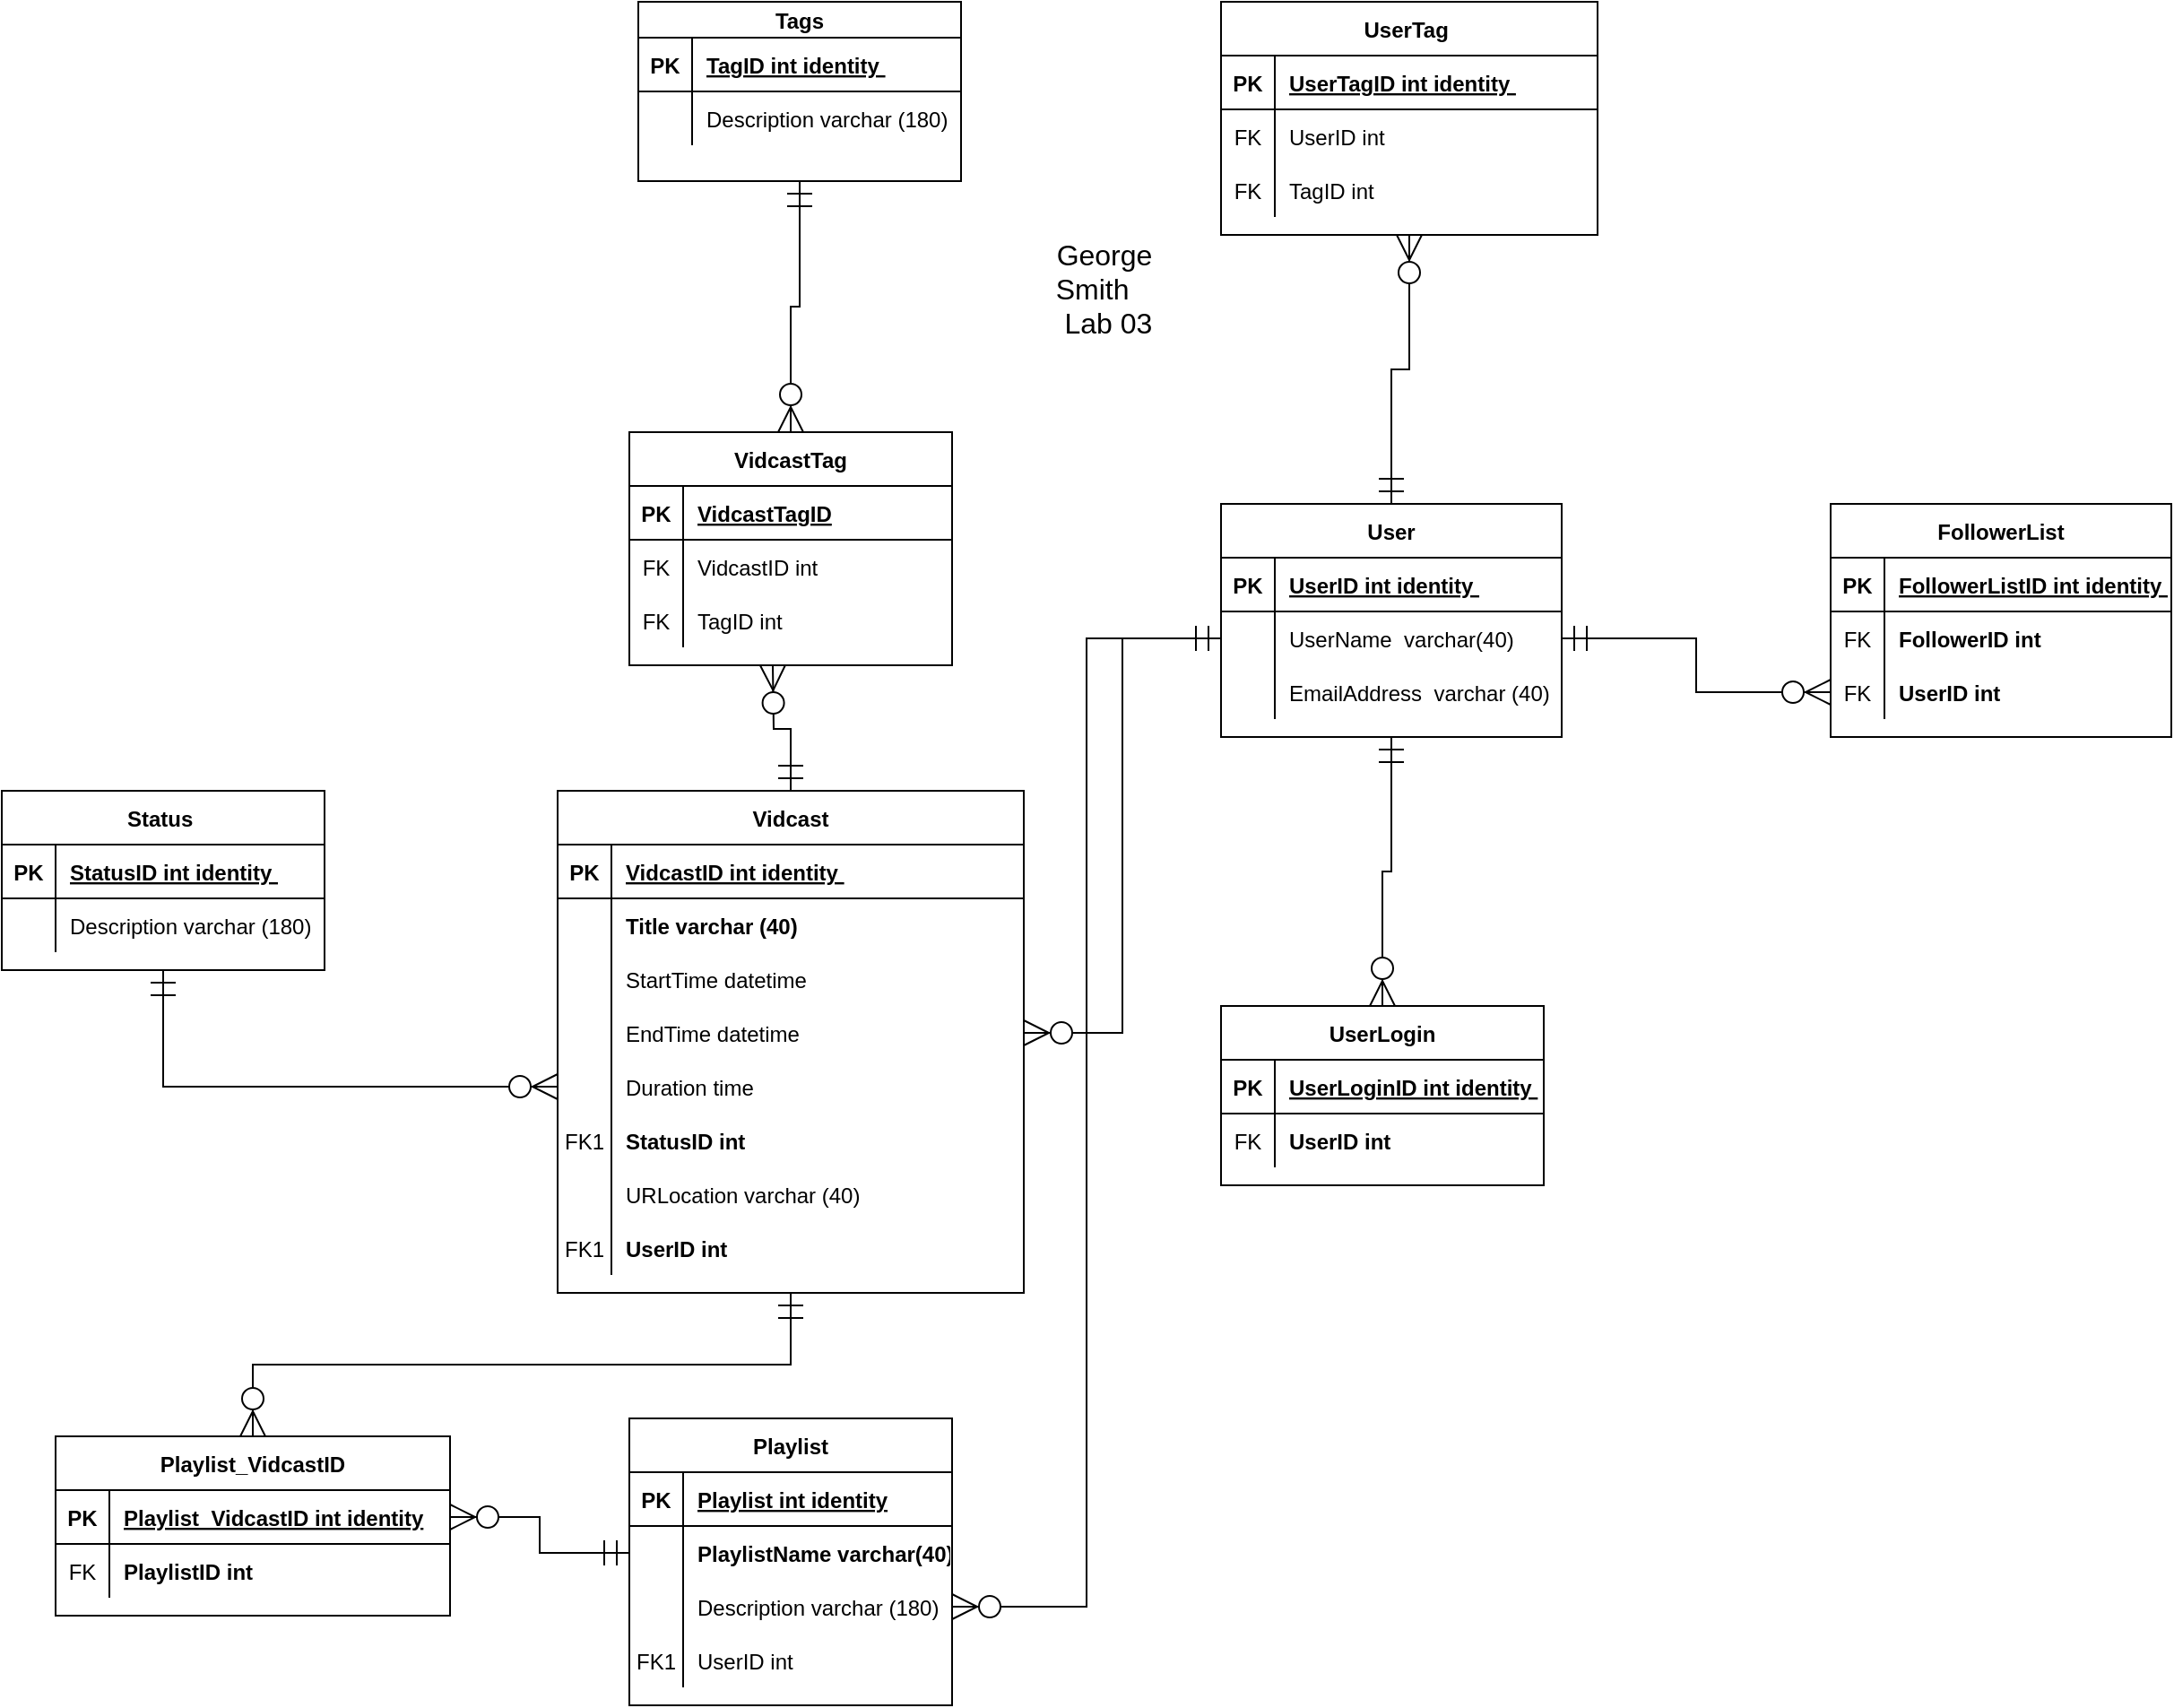<mxfile version="14.3.0" type="google"><diagram id="0wxY0-EydForMGmE0W9v" name="Page-1"><mxGraphModel dx="2272" dy="762" grid="1" gridSize="10" guides="1" tooltips="1" connect="1" arrows="1" fold="1" page="1" pageScale="1" pageWidth="850" pageHeight="1100" math="0" shadow="0"><root><mxCell id="0"/><mxCell id="1" parent="0"/><mxCell id="Big8jEqrb2jcQs71JodF-1" value="UserTag " style="shape=table;startSize=30;container=1;collapsible=1;childLayout=tableLayout;fixedRows=1;rowLines=0;fontStyle=1;align=center;resizeLast=1;" parent="1" vertex="1"><mxGeometry x="570" y="40" width="210" height="130" as="geometry"/></mxCell><mxCell id="Big8jEqrb2jcQs71JodF-2" value="" style="shape=partialRectangle;collapsible=0;dropTarget=0;pointerEvents=0;fillColor=none;top=0;left=0;bottom=1;right=0;points=[[0,0.5],[1,0.5]];portConstraint=eastwest;" parent="Big8jEqrb2jcQs71JodF-1" vertex="1"><mxGeometry y="30" width="210" height="30" as="geometry"/></mxCell><mxCell id="Big8jEqrb2jcQs71JodF-3" value="PK" style="shape=partialRectangle;connectable=0;fillColor=none;top=0;left=0;bottom=0;right=0;fontStyle=1;overflow=hidden;" parent="Big8jEqrb2jcQs71JodF-2" vertex="1"><mxGeometry width="30" height="30" as="geometry"/></mxCell><mxCell id="Big8jEqrb2jcQs71JodF-4" value="UserTagID int identity " style="shape=partialRectangle;connectable=0;fillColor=none;top=0;left=0;bottom=0;right=0;align=left;spacingLeft=6;fontStyle=5;overflow=hidden;" parent="Big8jEqrb2jcQs71JodF-2" vertex="1"><mxGeometry x="30" width="180" height="30" as="geometry"/></mxCell><mxCell id="Big8jEqrb2jcQs71JodF-11" value="" style="shape=partialRectangle;collapsible=0;dropTarget=0;pointerEvents=0;fillColor=none;top=0;left=0;bottom=0;right=0;points=[[0,0.5],[1,0.5]];portConstraint=eastwest;" parent="Big8jEqrb2jcQs71JodF-1" vertex="1"><mxGeometry y="60" width="210" height="30" as="geometry"/></mxCell><mxCell id="Big8jEqrb2jcQs71JodF-12" value="FK" style="shape=partialRectangle;connectable=0;fillColor=none;top=0;left=0;bottom=0;right=0;editable=1;overflow=hidden;" parent="Big8jEqrb2jcQs71JodF-11" vertex="1"><mxGeometry width="30" height="30" as="geometry"/></mxCell><mxCell id="Big8jEqrb2jcQs71JodF-13" value="UserID int " style="shape=partialRectangle;connectable=0;fillColor=none;top=0;left=0;bottom=0;right=0;align=left;spacingLeft=6;overflow=hidden;" parent="Big8jEqrb2jcQs71JodF-11" vertex="1"><mxGeometry x="30" width="180" height="30" as="geometry"/></mxCell><mxCell id="Big8jEqrb2jcQs71JodF-14" value="" style="shape=partialRectangle;collapsible=0;dropTarget=0;pointerEvents=0;fillColor=none;top=0;left=0;bottom=0;right=0;points=[[0,0.5],[1,0.5]];portConstraint=eastwest;" parent="Big8jEqrb2jcQs71JodF-1" vertex="1"><mxGeometry y="90" width="210" height="30" as="geometry"/></mxCell><mxCell id="Big8jEqrb2jcQs71JodF-15" value="FK" style="shape=partialRectangle;connectable=0;fillColor=none;top=0;left=0;bottom=0;right=0;editable=1;overflow=hidden;" parent="Big8jEqrb2jcQs71JodF-14" vertex="1"><mxGeometry width="30" height="30" as="geometry"/></mxCell><mxCell id="Big8jEqrb2jcQs71JodF-16" value="TagID int " style="shape=partialRectangle;connectable=0;fillColor=none;top=0;left=0;bottom=0;right=0;align=left;spacingLeft=6;overflow=hidden;" parent="Big8jEqrb2jcQs71JodF-14" vertex="1"><mxGeometry x="30" width="180" height="30" as="geometry"/></mxCell><mxCell id="Big8jEqrb2jcQs71JodF-17" value="Playlist" style="shape=table;startSize=30;container=1;collapsible=1;childLayout=tableLayout;fixedRows=1;rowLines=0;fontStyle=1;align=center;resizeLast=1;" parent="1" vertex="1"><mxGeometry x="240" y="830" width="180" height="160" as="geometry"/></mxCell><mxCell id="Big8jEqrb2jcQs71JodF-18" value="" style="shape=partialRectangle;collapsible=0;dropTarget=0;pointerEvents=0;fillColor=none;top=0;left=0;bottom=1;right=0;points=[[0,0.5],[1,0.5]];portConstraint=eastwest;" parent="Big8jEqrb2jcQs71JodF-17" vertex="1"><mxGeometry y="30" width="180" height="30" as="geometry"/></mxCell><mxCell id="Big8jEqrb2jcQs71JodF-19" value="PK" style="shape=partialRectangle;connectable=0;fillColor=none;top=0;left=0;bottom=0;right=0;fontStyle=1;overflow=hidden;" parent="Big8jEqrb2jcQs71JodF-18" vertex="1"><mxGeometry width="30" height="30" as="geometry"/></mxCell><mxCell id="Big8jEqrb2jcQs71JodF-20" value="Playlist int identity" style="shape=partialRectangle;connectable=0;fillColor=none;top=0;left=0;bottom=0;right=0;align=left;spacingLeft=6;fontStyle=5;overflow=hidden;" parent="Big8jEqrb2jcQs71JodF-18" vertex="1"><mxGeometry x="30" width="150" height="30" as="geometry"/></mxCell><mxCell id="Big8jEqrb2jcQs71JodF-21" value="" style="shape=partialRectangle;collapsible=0;dropTarget=0;pointerEvents=0;fillColor=none;top=0;left=0;bottom=0;right=0;points=[[0,0.5],[1,0.5]];portConstraint=eastwest;" parent="Big8jEqrb2jcQs71JodF-17" vertex="1"><mxGeometry y="60" width="180" height="30" as="geometry"/></mxCell><mxCell id="Big8jEqrb2jcQs71JodF-22" value="" style="shape=partialRectangle;connectable=0;fillColor=none;top=0;left=0;bottom=0;right=0;editable=1;overflow=hidden;" parent="Big8jEqrb2jcQs71JodF-21" vertex="1"><mxGeometry width="30" height="30" as="geometry"/></mxCell><mxCell id="Big8jEqrb2jcQs71JodF-23" value="PlaylistName varchar(40)" style="shape=partialRectangle;connectable=0;fillColor=none;top=0;left=0;bottom=0;right=0;align=left;spacingLeft=6;overflow=hidden;fontStyle=1" parent="Big8jEqrb2jcQs71JodF-21" vertex="1"><mxGeometry x="30" width="150" height="30" as="geometry"/></mxCell><mxCell id="Big8jEqrb2jcQs71JodF-24" value="" style="shape=partialRectangle;collapsible=0;dropTarget=0;pointerEvents=0;fillColor=none;top=0;left=0;bottom=0;right=0;points=[[0,0.5],[1,0.5]];portConstraint=eastwest;" parent="Big8jEqrb2jcQs71JodF-17" vertex="1"><mxGeometry y="90" width="180" height="30" as="geometry"/></mxCell><mxCell id="Big8jEqrb2jcQs71JodF-25" value="" style="shape=partialRectangle;connectable=0;fillColor=none;top=0;left=0;bottom=0;right=0;editable=1;overflow=hidden;" parent="Big8jEqrb2jcQs71JodF-24" vertex="1"><mxGeometry width="30" height="30" as="geometry"/></mxCell><mxCell id="Big8jEqrb2jcQs71JodF-26" value="Description varchar (180)" style="shape=partialRectangle;connectable=0;fillColor=none;top=0;left=0;bottom=0;right=0;align=left;spacingLeft=6;overflow=hidden;" parent="Big8jEqrb2jcQs71JodF-24" vertex="1"><mxGeometry x="30" width="150" height="30" as="geometry"/></mxCell><mxCell id="Big8jEqrb2jcQs71JodF-27" value="" style="shape=partialRectangle;collapsible=0;dropTarget=0;pointerEvents=0;fillColor=none;top=0;left=0;bottom=0;right=0;points=[[0,0.5],[1,0.5]];portConstraint=eastwest;" parent="Big8jEqrb2jcQs71JodF-17" vertex="1"><mxGeometry y="120" width="180" height="30" as="geometry"/></mxCell><mxCell id="Big8jEqrb2jcQs71JodF-28" value="FK1" style="shape=partialRectangle;connectable=0;fillColor=none;top=0;left=0;bottom=0;right=0;editable=1;overflow=hidden;" parent="Big8jEqrb2jcQs71JodF-27" vertex="1"><mxGeometry width="30" height="30" as="geometry"/></mxCell><mxCell id="Big8jEqrb2jcQs71JodF-29" value="UserID int " style="shape=partialRectangle;connectable=0;fillColor=none;top=0;left=0;bottom=0;right=0;align=left;spacingLeft=6;overflow=hidden;" parent="Big8jEqrb2jcQs71JodF-27" vertex="1"><mxGeometry x="30" width="150" height="30" as="geometry"/></mxCell><mxCell id="2GHoNFYM5hEI-4pgfzJ0-101" style="edgeStyle=orthogonalEdgeStyle;rounded=0;orthogonalLoop=1;jettySize=auto;html=1;exitX=0.5;exitY=0;exitDx=0;exitDy=0;startArrow=ERmandOne;startFill=0;startSize=12;endArrow=ERzeroToMany;endFill=1;endSize=12;" edge="1" parent="1" source="Big8jEqrb2jcQs71JodF-31"><mxGeometry relative="1" as="geometry"><mxPoint x="320" y="410" as="targetPoint"/></mxGeometry></mxCell><mxCell id="2GHoNFYM5hEI-4pgfzJ0-104" style="edgeStyle=orthogonalEdgeStyle;rounded=0;orthogonalLoop=1;jettySize=auto;html=1;exitX=0.5;exitY=1;exitDx=0;exitDy=0;entryX=0.5;entryY=0;entryDx=0;entryDy=0;startArrow=ERmandOne;startFill=0;startSize=12;endArrow=ERzeroToMany;endFill=1;endSize=12;" edge="1" parent="1" source="Big8jEqrb2jcQs71JodF-31" target="2GHoNFYM5hEI-4pgfzJ0-82"><mxGeometry relative="1" as="geometry"/></mxCell><mxCell id="Big8jEqrb2jcQs71JodF-31" value="Vidcast" style="shape=table;startSize=30;container=1;collapsible=1;childLayout=tableLayout;fixedRows=1;rowLines=0;fontStyle=1;align=center;resizeLast=1;" parent="1" vertex="1"><mxGeometry x="200" y="480" width="260" height="280" as="geometry"/></mxCell><mxCell id="Big8jEqrb2jcQs71JodF-32" value="" style="shape=partialRectangle;collapsible=0;dropTarget=0;pointerEvents=0;fillColor=none;top=0;left=0;bottom=1;right=0;points=[[0,0.5],[1,0.5]];portConstraint=eastwest;" parent="Big8jEqrb2jcQs71JodF-31" vertex="1"><mxGeometry y="30" width="260" height="30" as="geometry"/></mxCell><mxCell id="Big8jEqrb2jcQs71JodF-33" value="PK" style="shape=partialRectangle;connectable=0;fillColor=none;top=0;left=0;bottom=0;right=0;fontStyle=1;overflow=hidden;" parent="Big8jEqrb2jcQs71JodF-32" vertex="1"><mxGeometry width="30" height="30" as="geometry"/></mxCell><mxCell id="Big8jEqrb2jcQs71JodF-34" value="VidcastID int identity " style="shape=partialRectangle;connectable=0;fillColor=none;top=0;left=0;bottom=0;right=0;align=left;spacingLeft=6;fontStyle=5;overflow=hidden;" parent="Big8jEqrb2jcQs71JodF-32" vertex="1"><mxGeometry x="30" width="230" height="30" as="geometry"/></mxCell><mxCell id="Big8jEqrb2jcQs71JodF-35" value="" style="shape=partialRectangle;collapsible=0;dropTarget=0;pointerEvents=0;fillColor=none;top=0;left=0;bottom=0;right=0;points=[[0,0.5],[1,0.5]];portConstraint=eastwest;" parent="Big8jEqrb2jcQs71JodF-31" vertex="1"><mxGeometry y="60" width="260" height="30" as="geometry"/></mxCell><mxCell id="Big8jEqrb2jcQs71JodF-36" value="" style="shape=partialRectangle;connectable=0;fillColor=none;top=0;left=0;bottom=0;right=0;editable=1;overflow=hidden;" parent="Big8jEqrb2jcQs71JodF-35" vertex="1"><mxGeometry width="30" height="30" as="geometry"/></mxCell><mxCell id="Big8jEqrb2jcQs71JodF-37" value="Title varchar (40)" style="shape=partialRectangle;connectable=0;fillColor=none;top=0;left=0;bottom=0;right=0;align=left;spacingLeft=6;overflow=hidden;fontStyle=1" parent="Big8jEqrb2jcQs71JodF-35" vertex="1"><mxGeometry x="30" width="230" height="30" as="geometry"/></mxCell><mxCell id="Big8jEqrb2jcQs71JodF-38" value="" style="shape=partialRectangle;collapsible=0;dropTarget=0;pointerEvents=0;fillColor=none;top=0;left=0;bottom=0;right=0;points=[[0,0.5],[1,0.5]];portConstraint=eastwest;" parent="Big8jEqrb2jcQs71JodF-31" vertex="1"><mxGeometry y="90" width="260" height="30" as="geometry"/></mxCell><mxCell id="Big8jEqrb2jcQs71JodF-39" value="" style="shape=partialRectangle;connectable=0;fillColor=none;top=0;left=0;bottom=0;right=0;editable=1;overflow=hidden;" parent="Big8jEqrb2jcQs71JodF-38" vertex="1"><mxGeometry width="30" height="30" as="geometry"/></mxCell><mxCell id="Big8jEqrb2jcQs71JodF-40" value="StartTime datetime " style="shape=partialRectangle;connectable=0;fillColor=none;top=0;left=0;bottom=0;right=0;align=left;spacingLeft=6;overflow=hidden;" parent="Big8jEqrb2jcQs71JodF-38" vertex="1"><mxGeometry x="30" width="230" height="30" as="geometry"/></mxCell><mxCell id="Big8jEqrb2jcQs71JodF-41" value="" style="shape=partialRectangle;collapsible=0;dropTarget=0;pointerEvents=0;fillColor=none;top=0;left=0;bottom=0;right=0;points=[[0,0.5],[1,0.5]];portConstraint=eastwest;" parent="Big8jEqrb2jcQs71JodF-31" vertex="1"><mxGeometry y="120" width="260" height="30" as="geometry"/></mxCell><mxCell id="Big8jEqrb2jcQs71JodF-42" value="" style="shape=partialRectangle;connectable=0;fillColor=none;top=0;left=0;bottom=0;right=0;editable=1;overflow=hidden;" parent="Big8jEqrb2jcQs71JodF-41" vertex="1"><mxGeometry width="30" height="30" as="geometry"/></mxCell><mxCell id="Big8jEqrb2jcQs71JodF-43" value="EndTime datetime " style="shape=partialRectangle;connectable=0;fillColor=none;top=0;left=0;bottom=0;right=0;align=left;spacingLeft=6;overflow=hidden;" parent="Big8jEqrb2jcQs71JodF-41" vertex="1"><mxGeometry x="30" width="230" height="30" as="geometry"/></mxCell><mxCell id="Big8jEqrb2jcQs71JodF-44" value="" style="shape=partialRectangle;collapsible=0;dropTarget=0;pointerEvents=0;fillColor=none;top=0;left=0;bottom=0;right=0;points=[[0,0.5],[1,0.5]];portConstraint=eastwest;" parent="Big8jEqrb2jcQs71JodF-31" vertex="1"><mxGeometry y="150" width="260" height="30" as="geometry"/></mxCell><mxCell id="Big8jEqrb2jcQs71JodF-45" value="" style="shape=partialRectangle;connectable=0;fillColor=none;top=0;left=0;bottom=0;right=0;editable=1;overflow=hidden;" parent="Big8jEqrb2jcQs71JodF-44" vertex="1"><mxGeometry width="30" height="30" as="geometry"/></mxCell><mxCell id="Big8jEqrb2jcQs71JodF-46" value="Duration time " style="shape=partialRectangle;connectable=0;fillColor=none;top=0;left=0;bottom=0;right=0;align=left;spacingLeft=6;overflow=hidden;" parent="Big8jEqrb2jcQs71JodF-44" vertex="1"><mxGeometry x="30" width="230" height="30" as="geometry"/></mxCell><mxCell id="Big8jEqrb2jcQs71JodF-47" value="" style="shape=partialRectangle;collapsible=0;dropTarget=0;pointerEvents=0;fillColor=none;top=0;left=0;bottom=0;right=0;points=[[0,0.5],[1,0.5]];portConstraint=eastwest;" parent="Big8jEqrb2jcQs71JodF-31" vertex="1"><mxGeometry y="180" width="260" height="30" as="geometry"/></mxCell><mxCell id="Big8jEqrb2jcQs71JodF-48" value="FK1" style="shape=partialRectangle;connectable=0;fillColor=none;top=0;left=0;bottom=0;right=0;editable=1;overflow=hidden;" parent="Big8jEqrb2jcQs71JodF-47" vertex="1"><mxGeometry width="30" height="30" as="geometry"/></mxCell><mxCell id="Big8jEqrb2jcQs71JodF-49" value="StatusID int " style="shape=partialRectangle;connectable=0;fillColor=none;top=0;left=0;bottom=0;right=0;align=left;spacingLeft=6;overflow=hidden;fontStyle=1" parent="Big8jEqrb2jcQs71JodF-47" vertex="1"><mxGeometry x="30" width="230" height="30" as="geometry"/></mxCell><mxCell id="Big8jEqrb2jcQs71JodF-50" value="" style="shape=partialRectangle;collapsible=0;dropTarget=0;pointerEvents=0;fillColor=none;top=0;left=0;bottom=0;right=0;points=[[0,0.5],[1,0.5]];portConstraint=eastwest;" parent="Big8jEqrb2jcQs71JodF-31" vertex="1"><mxGeometry y="210" width="260" height="30" as="geometry"/></mxCell><mxCell id="Big8jEqrb2jcQs71JodF-51" value="" style="shape=partialRectangle;connectable=0;fillColor=none;top=0;left=0;bottom=0;right=0;editable=1;overflow=hidden;" parent="Big8jEqrb2jcQs71JodF-50" vertex="1"><mxGeometry width="30" height="30" as="geometry"/></mxCell><mxCell id="Big8jEqrb2jcQs71JodF-52" value="URLocation varchar (40)" style="shape=partialRectangle;connectable=0;fillColor=none;top=0;left=0;bottom=0;right=0;align=left;spacingLeft=6;overflow=hidden;" parent="Big8jEqrb2jcQs71JodF-50" vertex="1"><mxGeometry x="30" width="230" height="30" as="geometry"/></mxCell><mxCell id="Big8jEqrb2jcQs71JodF-53" value="" style="shape=partialRectangle;collapsible=0;dropTarget=0;pointerEvents=0;fillColor=none;top=0;left=0;bottom=0;right=0;points=[[0,0.5],[1,0.5]];portConstraint=eastwest;" parent="Big8jEqrb2jcQs71JodF-31" vertex="1"><mxGeometry y="240" width="260" height="30" as="geometry"/></mxCell><mxCell id="Big8jEqrb2jcQs71JodF-54" value="FK1" style="shape=partialRectangle;connectable=0;fillColor=none;top=0;left=0;bottom=0;right=0;editable=1;overflow=hidden;" parent="Big8jEqrb2jcQs71JodF-53" vertex="1"><mxGeometry width="30" height="30" as="geometry"/></mxCell><mxCell id="Big8jEqrb2jcQs71JodF-55" value="UserID int " style="shape=partialRectangle;connectable=0;fillColor=none;top=0;left=0;bottom=0;right=0;align=left;spacingLeft=6;overflow=hidden;fontStyle=1" parent="Big8jEqrb2jcQs71JodF-53" vertex="1"><mxGeometry x="30" width="230" height="30" as="geometry"/></mxCell><mxCell id="Big8jEqrb2jcQs71JodF-69" value="Tags" style="shape=table;startSize=20;container=1;collapsible=1;childLayout=tableLayout;fixedRows=1;rowLines=0;fontStyle=1;align=center;resizeLast=1;" parent="1" vertex="1"><mxGeometry x="245" y="40" width="180" height="100" as="geometry"/></mxCell><mxCell id="Big8jEqrb2jcQs71JodF-70" value="" style="shape=partialRectangle;collapsible=0;dropTarget=0;pointerEvents=0;fillColor=none;top=0;left=0;bottom=1;right=0;points=[[0,0.5],[1,0.5]];portConstraint=eastwest;" parent="Big8jEqrb2jcQs71JodF-69" vertex="1"><mxGeometry y="20" width="180" height="30" as="geometry"/></mxCell><mxCell id="Big8jEqrb2jcQs71JodF-71" value="PK" style="shape=partialRectangle;connectable=0;fillColor=none;top=0;left=0;bottom=0;right=0;fontStyle=1;overflow=hidden;" parent="Big8jEqrb2jcQs71JodF-70" vertex="1"><mxGeometry width="30" height="30" as="geometry"/></mxCell><mxCell id="Big8jEqrb2jcQs71JodF-72" value="TagID int identity " style="shape=partialRectangle;connectable=0;fillColor=none;top=0;left=0;bottom=0;right=0;align=left;spacingLeft=6;fontStyle=5;overflow=hidden;" parent="Big8jEqrb2jcQs71JodF-70" vertex="1"><mxGeometry x="30" width="150" height="30" as="geometry"/></mxCell><mxCell id="Big8jEqrb2jcQs71JodF-73" value="" style="shape=partialRectangle;collapsible=0;dropTarget=0;pointerEvents=0;fillColor=none;top=0;left=0;bottom=0;right=0;points=[[0,0.5],[1,0.5]];portConstraint=eastwest;" parent="Big8jEqrb2jcQs71JodF-69" vertex="1"><mxGeometry y="50" width="180" height="30" as="geometry"/></mxCell><mxCell id="Big8jEqrb2jcQs71JodF-74" value="" style="shape=partialRectangle;connectable=0;fillColor=none;top=0;left=0;bottom=0;right=0;editable=1;overflow=hidden;" parent="Big8jEqrb2jcQs71JodF-73" vertex="1"><mxGeometry width="30" height="30" as="geometry"/></mxCell><mxCell id="Big8jEqrb2jcQs71JodF-75" value="Description varchar (180)" style="shape=partialRectangle;connectable=0;fillColor=none;top=0;left=0;bottom=0;right=0;align=left;spacingLeft=6;overflow=hidden;" parent="Big8jEqrb2jcQs71JodF-73" vertex="1"><mxGeometry x="30" width="150" height="30" as="geometry"/></mxCell><mxCell id="Big8jEqrb2jcQs71JodF-101" value="&lt;font style=&quot;font-size: 16px&quot;&gt;George Smith&amp;nbsp; &amp;nbsp; &amp;nbsp;Lab 03&lt;/font&gt;" style="text;html=1;strokeColor=none;fillColor=none;align=center;verticalAlign=middle;whiteSpace=wrap;rounded=0;" parent="1" vertex="1"><mxGeometry x="460" y="190" width="90" height="20" as="geometry"/></mxCell><mxCell id="2GHoNFYM5hEI-4pgfzJ0-95" style="edgeStyle=orthogonalEdgeStyle;rounded=0;orthogonalLoop=1;jettySize=auto;html=1;exitX=0.5;exitY=0;exitDx=0;exitDy=0;entryX=0.5;entryY=1;entryDx=0;entryDy=0;endArrow=ERmandOne;endFill=0;startArrow=ERzeroToMany;startFill=1;endSize=12;startSize=12;" edge="1" parent="1" source="2GHoNFYM5hEI-4pgfzJ0-14" target="Big8jEqrb2jcQs71JodF-69"><mxGeometry relative="1" as="geometry"/></mxCell><mxCell id="2GHoNFYM5hEI-4pgfzJ0-14" value="VidcastTag" style="shape=table;startSize=30;container=1;collapsible=1;childLayout=tableLayout;fixedRows=1;rowLines=0;fontStyle=1;align=center;resizeLast=1;" vertex="1" parent="1"><mxGeometry x="240" y="280" width="180" height="130" as="geometry"/></mxCell><mxCell id="2GHoNFYM5hEI-4pgfzJ0-15" value="" style="shape=partialRectangle;collapsible=0;dropTarget=0;pointerEvents=0;fillColor=none;top=0;left=0;bottom=1;right=0;points=[[0,0.5],[1,0.5]];portConstraint=eastwest;" vertex="1" parent="2GHoNFYM5hEI-4pgfzJ0-14"><mxGeometry y="30" width="180" height="30" as="geometry"/></mxCell><mxCell id="2GHoNFYM5hEI-4pgfzJ0-16" value="PK" style="shape=partialRectangle;connectable=0;fillColor=none;top=0;left=0;bottom=0;right=0;fontStyle=1;overflow=hidden;" vertex="1" parent="2GHoNFYM5hEI-4pgfzJ0-15"><mxGeometry width="30" height="30" as="geometry"/></mxCell><mxCell id="2GHoNFYM5hEI-4pgfzJ0-17" value="VidcastTagID" style="shape=partialRectangle;connectable=0;fillColor=none;top=0;left=0;bottom=0;right=0;align=left;spacingLeft=6;fontStyle=5;overflow=hidden;" vertex="1" parent="2GHoNFYM5hEI-4pgfzJ0-15"><mxGeometry x="30" width="150" height="30" as="geometry"/></mxCell><mxCell id="2GHoNFYM5hEI-4pgfzJ0-18" value="" style="shape=partialRectangle;collapsible=0;dropTarget=0;pointerEvents=0;fillColor=none;top=0;left=0;bottom=0;right=0;points=[[0,0.5],[1,0.5]];portConstraint=eastwest;" vertex="1" parent="2GHoNFYM5hEI-4pgfzJ0-14"><mxGeometry y="60" width="180" height="30" as="geometry"/></mxCell><mxCell id="2GHoNFYM5hEI-4pgfzJ0-19" value="FK" style="shape=partialRectangle;connectable=0;fillColor=none;top=0;left=0;bottom=0;right=0;editable=1;overflow=hidden;" vertex="1" parent="2GHoNFYM5hEI-4pgfzJ0-18"><mxGeometry width="30" height="30" as="geometry"/></mxCell><mxCell id="2GHoNFYM5hEI-4pgfzJ0-20" value="VidcastID int " style="shape=partialRectangle;connectable=0;fillColor=none;top=0;left=0;bottom=0;right=0;align=left;spacingLeft=6;overflow=hidden;" vertex="1" parent="2GHoNFYM5hEI-4pgfzJ0-18"><mxGeometry x="30" width="150" height="30" as="geometry"/></mxCell><mxCell id="2GHoNFYM5hEI-4pgfzJ0-21" value="" style="shape=partialRectangle;collapsible=0;dropTarget=0;pointerEvents=0;fillColor=none;top=0;left=0;bottom=0;right=0;points=[[0,0.5],[1,0.5]];portConstraint=eastwest;" vertex="1" parent="2GHoNFYM5hEI-4pgfzJ0-14"><mxGeometry y="90" width="180" height="30" as="geometry"/></mxCell><mxCell id="2GHoNFYM5hEI-4pgfzJ0-22" value="FK" style="shape=partialRectangle;connectable=0;fillColor=none;top=0;left=0;bottom=0;right=0;editable=1;overflow=hidden;" vertex="1" parent="2GHoNFYM5hEI-4pgfzJ0-21"><mxGeometry width="30" height="30" as="geometry"/></mxCell><mxCell id="2GHoNFYM5hEI-4pgfzJ0-23" value="TagID int " style="shape=partialRectangle;connectable=0;fillColor=none;top=0;left=0;bottom=0;right=0;align=left;spacingLeft=6;overflow=hidden;" vertex="1" parent="2GHoNFYM5hEI-4pgfzJ0-21"><mxGeometry x="30" width="150" height="30" as="geometry"/></mxCell><mxCell id="2GHoNFYM5hEI-4pgfzJ0-103" style="edgeStyle=orthogonalEdgeStyle;rounded=0;orthogonalLoop=1;jettySize=auto;html=1;exitX=0.5;exitY=1;exitDx=0;exitDy=0;entryX=0;entryY=0.5;entryDx=0;entryDy=0;startArrow=ERmandOne;startFill=0;startSize=12;endArrow=ERzeroToMany;endFill=1;endSize=12;" edge="1" parent="1" source="2GHoNFYM5hEI-4pgfzJ0-27" target="Big8jEqrb2jcQs71JodF-44"><mxGeometry relative="1" as="geometry"/></mxCell><mxCell id="2GHoNFYM5hEI-4pgfzJ0-27" value="Status " style="shape=table;startSize=30;container=1;collapsible=1;childLayout=tableLayout;fixedRows=1;rowLines=0;fontStyle=1;align=center;resizeLast=1;" vertex="1" parent="1"><mxGeometry x="-110" y="480" width="180" height="100" as="geometry"/></mxCell><mxCell id="2GHoNFYM5hEI-4pgfzJ0-28" value="" style="shape=partialRectangle;collapsible=0;dropTarget=0;pointerEvents=0;fillColor=none;top=0;left=0;bottom=1;right=0;points=[[0,0.5],[1,0.5]];portConstraint=eastwest;" vertex="1" parent="2GHoNFYM5hEI-4pgfzJ0-27"><mxGeometry y="30" width="180" height="30" as="geometry"/></mxCell><mxCell id="2GHoNFYM5hEI-4pgfzJ0-29" value="PK" style="shape=partialRectangle;connectable=0;fillColor=none;top=0;left=0;bottom=0;right=0;fontStyle=1;overflow=hidden;" vertex="1" parent="2GHoNFYM5hEI-4pgfzJ0-28"><mxGeometry width="30" height="30" as="geometry"/></mxCell><mxCell id="2GHoNFYM5hEI-4pgfzJ0-30" value="StatusID int identity " style="shape=partialRectangle;connectable=0;fillColor=none;top=0;left=0;bottom=0;right=0;align=left;spacingLeft=6;fontStyle=5;overflow=hidden;" vertex="1" parent="2GHoNFYM5hEI-4pgfzJ0-28"><mxGeometry x="30" width="150" height="30" as="geometry"/></mxCell><mxCell id="2GHoNFYM5hEI-4pgfzJ0-31" value="" style="shape=partialRectangle;collapsible=0;dropTarget=0;pointerEvents=0;fillColor=none;top=0;left=0;bottom=0;right=0;points=[[0,0.5],[1,0.5]];portConstraint=eastwest;" vertex="1" parent="2GHoNFYM5hEI-4pgfzJ0-27"><mxGeometry y="60" width="180" height="30" as="geometry"/></mxCell><mxCell id="2GHoNFYM5hEI-4pgfzJ0-32" value="" style="shape=partialRectangle;connectable=0;fillColor=none;top=0;left=0;bottom=0;right=0;editable=1;overflow=hidden;" vertex="1" parent="2GHoNFYM5hEI-4pgfzJ0-31"><mxGeometry width="30" height="30" as="geometry"/></mxCell><mxCell id="2GHoNFYM5hEI-4pgfzJ0-33" value="Description varchar (180)" style="shape=partialRectangle;connectable=0;fillColor=none;top=0;left=0;bottom=0;right=0;align=left;spacingLeft=6;overflow=hidden;" vertex="1" parent="2GHoNFYM5hEI-4pgfzJ0-31"><mxGeometry x="30" width="150" height="30" as="geometry"/></mxCell><mxCell id="2GHoNFYM5hEI-4pgfzJ0-96" style="edgeStyle=orthogonalEdgeStyle;rounded=0;orthogonalLoop=1;jettySize=auto;html=1;exitX=0.5;exitY=0;exitDx=0;exitDy=0;entryX=0.5;entryY=1;entryDx=0;entryDy=0;startArrow=ERmandOne;startFill=0;startSize=12;endArrow=ERzeroToMany;endFill=1;endSize=12;" edge="1" parent="1" source="2GHoNFYM5hEI-4pgfzJ0-40" target="Big8jEqrb2jcQs71JodF-1"><mxGeometry relative="1" as="geometry"/></mxCell><mxCell id="2GHoNFYM5hEI-4pgfzJ0-99" style="edgeStyle=orthogonalEdgeStyle;rounded=0;orthogonalLoop=1;jettySize=auto;html=1;exitX=0.5;exitY=1;exitDx=0;exitDy=0;startArrow=ERmandOne;startFill=0;startSize=12;endArrow=ERzeroToMany;endFill=1;endSize=12;" edge="1" parent="1" source="2GHoNFYM5hEI-4pgfzJ0-40" target="2GHoNFYM5hEI-4pgfzJ0-69"><mxGeometry relative="1" as="geometry"/></mxCell><mxCell id="2GHoNFYM5hEI-4pgfzJ0-40" value="User" style="shape=table;startSize=30;container=1;collapsible=1;childLayout=tableLayout;fixedRows=1;rowLines=0;fontStyle=1;align=center;resizeLast=1;" vertex="1" parent="1"><mxGeometry x="570" y="320" width="190" height="130" as="geometry"/></mxCell><mxCell id="2GHoNFYM5hEI-4pgfzJ0-41" value="" style="shape=partialRectangle;collapsible=0;dropTarget=0;pointerEvents=0;fillColor=none;top=0;left=0;bottom=1;right=0;points=[[0,0.5],[1,0.5]];portConstraint=eastwest;" vertex="1" parent="2GHoNFYM5hEI-4pgfzJ0-40"><mxGeometry y="30" width="190" height="30" as="geometry"/></mxCell><mxCell id="2GHoNFYM5hEI-4pgfzJ0-42" value="PK" style="shape=partialRectangle;connectable=0;fillColor=none;top=0;left=0;bottom=0;right=0;fontStyle=1;overflow=hidden;" vertex="1" parent="2GHoNFYM5hEI-4pgfzJ0-41"><mxGeometry width="30" height="30" as="geometry"/></mxCell><mxCell id="2GHoNFYM5hEI-4pgfzJ0-43" value="UserID int identity " style="shape=partialRectangle;connectable=0;fillColor=none;top=0;left=0;bottom=0;right=0;align=left;spacingLeft=6;fontStyle=5;overflow=hidden;" vertex="1" parent="2GHoNFYM5hEI-4pgfzJ0-41"><mxGeometry x="30" width="160" height="30" as="geometry"/></mxCell><mxCell id="2GHoNFYM5hEI-4pgfzJ0-44" value="" style="shape=partialRectangle;collapsible=0;dropTarget=0;pointerEvents=0;fillColor=none;top=0;left=0;bottom=0;right=0;points=[[0,0.5],[1,0.5]];portConstraint=eastwest;" vertex="1" parent="2GHoNFYM5hEI-4pgfzJ0-40"><mxGeometry y="60" width="190" height="30" as="geometry"/></mxCell><mxCell id="2GHoNFYM5hEI-4pgfzJ0-45" value="" style="shape=partialRectangle;connectable=0;fillColor=none;top=0;left=0;bottom=0;right=0;editable=1;overflow=hidden;" vertex="1" parent="2GHoNFYM5hEI-4pgfzJ0-44"><mxGeometry width="30" height="30" as="geometry"/></mxCell><mxCell id="2GHoNFYM5hEI-4pgfzJ0-46" value="UserName  varchar(40)" style="shape=partialRectangle;connectable=0;fillColor=none;top=0;left=0;bottom=0;right=0;align=left;spacingLeft=6;overflow=hidden;" vertex="1" parent="2GHoNFYM5hEI-4pgfzJ0-44"><mxGeometry x="30" width="160" height="30" as="geometry"/></mxCell><mxCell id="2GHoNFYM5hEI-4pgfzJ0-47" value="" style="shape=partialRectangle;collapsible=0;dropTarget=0;pointerEvents=0;fillColor=none;top=0;left=0;bottom=0;right=0;points=[[0,0.5],[1,0.5]];portConstraint=eastwest;" vertex="1" parent="2GHoNFYM5hEI-4pgfzJ0-40"><mxGeometry y="90" width="190" height="30" as="geometry"/></mxCell><mxCell id="2GHoNFYM5hEI-4pgfzJ0-48" value="" style="shape=partialRectangle;connectable=0;fillColor=none;top=0;left=0;bottom=0;right=0;editable=1;overflow=hidden;" vertex="1" parent="2GHoNFYM5hEI-4pgfzJ0-47"><mxGeometry width="30" height="30" as="geometry"/></mxCell><mxCell id="2GHoNFYM5hEI-4pgfzJ0-49" value="EmailAddress  varchar (40)" style="shape=partialRectangle;connectable=0;fillColor=none;top=0;left=0;bottom=0;right=0;align=left;spacingLeft=6;overflow=hidden;" vertex="1" parent="2GHoNFYM5hEI-4pgfzJ0-47"><mxGeometry x="30" width="160" height="30" as="geometry"/></mxCell><mxCell id="2GHoNFYM5hEI-4pgfzJ0-53" value="FollowerList" style="shape=table;startSize=30;container=1;collapsible=1;childLayout=tableLayout;fixedRows=1;rowLines=0;fontStyle=1;align=center;resizeLast=1;" vertex="1" parent="1"><mxGeometry x="910" y="320" width="190" height="130" as="geometry"/></mxCell><mxCell id="2GHoNFYM5hEI-4pgfzJ0-54" value="" style="shape=partialRectangle;collapsible=0;dropTarget=0;pointerEvents=0;fillColor=none;top=0;left=0;bottom=1;right=0;points=[[0,0.5],[1,0.5]];portConstraint=eastwest;" vertex="1" parent="2GHoNFYM5hEI-4pgfzJ0-53"><mxGeometry y="30" width="190" height="30" as="geometry"/></mxCell><mxCell id="2GHoNFYM5hEI-4pgfzJ0-55" value="PK" style="shape=partialRectangle;connectable=0;fillColor=none;top=0;left=0;bottom=0;right=0;fontStyle=1;overflow=hidden;" vertex="1" parent="2GHoNFYM5hEI-4pgfzJ0-54"><mxGeometry width="30" height="30" as="geometry"/></mxCell><mxCell id="2GHoNFYM5hEI-4pgfzJ0-56" value="FollowerListID int identity " style="shape=partialRectangle;connectable=0;fillColor=none;top=0;left=0;bottom=0;right=0;align=left;spacingLeft=6;fontStyle=5;overflow=hidden;" vertex="1" parent="2GHoNFYM5hEI-4pgfzJ0-54"><mxGeometry x="30" width="160" height="30" as="geometry"/></mxCell><mxCell id="2GHoNFYM5hEI-4pgfzJ0-57" value="" style="shape=partialRectangle;collapsible=0;dropTarget=0;pointerEvents=0;fillColor=none;top=0;left=0;bottom=0;right=0;points=[[0,0.5],[1,0.5]];portConstraint=eastwest;" vertex="1" parent="2GHoNFYM5hEI-4pgfzJ0-53"><mxGeometry y="60" width="190" height="30" as="geometry"/></mxCell><mxCell id="2GHoNFYM5hEI-4pgfzJ0-58" value="FK" style="shape=partialRectangle;connectable=0;fillColor=none;top=0;left=0;bottom=0;right=0;editable=1;overflow=hidden;" vertex="1" parent="2GHoNFYM5hEI-4pgfzJ0-57"><mxGeometry width="30" height="30" as="geometry"/></mxCell><mxCell id="2GHoNFYM5hEI-4pgfzJ0-59" value="FollowerID int " style="shape=partialRectangle;connectable=0;fillColor=none;top=0;left=0;bottom=0;right=0;align=left;spacingLeft=6;overflow=hidden;fontStyle=1" vertex="1" parent="2GHoNFYM5hEI-4pgfzJ0-57"><mxGeometry x="30" width="160" height="30" as="geometry"/></mxCell><mxCell id="2GHoNFYM5hEI-4pgfzJ0-66" value="" style="shape=partialRectangle;collapsible=0;dropTarget=0;pointerEvents=0;fillColor=none;top=0;left=0;bottom=0;right=0;points=[[0,0.5],[1,0.5]];portConstraint=eastwest;" vertex="1" parent="2GHoNFYM5hEI-4pgfzJ0-53"><mxGeometry y="90" width="190" height="30" as="geometry"/></mxCell><mxCell id="2GHoNFYM5hEI-4pgfzJ0-67" value="FK" style="shape=partialRectangle;connectable=0;fillColor=none;top=0;left=0;bottom=0;right=0;editable=1;overflow=hidden;" vertex="1" parent="2GHoNFYM5hEI-4pgfzJ0-66"><mxGeometry width="30" height="30" as="geometry"/></mxCell><mxCell id="2GHoNFYM5hEI-4pgfzJ0-68" value="UserID int " style="shape=partialRectangle;connectable=0;fillColor=none;top=0;left=0;bottom=0;right=0;align=left;spacingLeft=6;overflow=hidden;fontStyle=1" vertex="1" parent="2GHoNFYM5hEI-4pgfzJ0-66"><mxGeometry x="30" width="160" height="30" as="geometry"/></mxCell><mxCell id="2GHoNFYM5hEI-4pgfzJ0-69" value="UserLogin" style="shape=table;startSize=30;container=1;collapsible=1;childLayout=tableLayout;fixedRows=1;rowLines=0;fontStyle=1;align=center;resizeLast=1;" vertex="1" parent="1"><mxGeometry x="570" y="600" width="180" height="100" as="geometry"/></mxCell><mxCell id="2GHoNFYM5hEI-4pgfzJ0-70" value="" style="shape=partialRectangle;collapsible=0;dropTarget=0;pointerEvents=0;fillColor=none;top=0;left=0;bottom=1;right=0;points=[[0,0.5],[1,0.5]];portConstraint=eastwest;" vertex="1" parent="2GHoNFYM5hEI-4pgfzJ0-69"><mxGeometry y="30" width="180" height="30" as="geometry"/></mxCell><mxCell id="2GHoNFYM5hEI-4pgfzJ0-71" value="PK" style="shape=partialRectangle;connectable=0;fillColor=none;top=0;left=0;bottom=0;right=0;fontStyle=1;overflow=hidden;" vertex="1" parent="2GHoNFYM5hEI-4pgfzJ0-70"><mxGeometry width="30" height="30" as="geometry"/></mxCell><mxCell id="2GHoNFYM5hEI-4pgfzJ0-72" value="UserLoginID int identity " style="shape=partialRectangle;connectable=0;fillColor=none;top=0;left=0;bottom=0;right=0;align=left;spacingLeft=6;fontStyle=5;overflow=hidden;" vertex="1" parent="2GHoNFYM5hEI-4pgfzJ0-70"><mxGeometry x="30" width="150" height="30" as="geometry"/></mxCell><mxCell id="2GHoNFYM5hEI-4pgfzJ0-73" value="" style="shape=partialRectangle;collapsible=0;dropTarget=0;pointerEvents=0;fillColor=none;top=0;left=0;bottom=0;right=0;points=[[0,0.5],[1,0.5]];portConstraint=eastwest;" vertex="1" parent="2GHoNFYM5hEI-4pgfzJ0-69"><mxGeometry y="60" width="180" height="30" as="geometry"/></mxCell><mxCell id="2GHoNFYM5hEI-4pgfzJ0-74" value="FK" style="shape=partialRectangle;connectable=0;fillColor=none;top=0;left=0;bottom=0;right=0;editable=1;overflow=hidden;" vertex="1" parent="2GHoNFYM5hEI-4pgfzJ0-73"><mxGeometry width="30" height="30" as="geometry"/></mxCell><mxCell id="2GHoNFYM5hEI-4pgfzJ0-75" value="UserID int " style="shape=partialRectangle;connectable=0;fillColor=none;top=0;left=0;bottom=0;right=0;align=left;spacingLeft=6;overflow=hidden;fontStyle=1" vertex="1" parent="2GHoNFYM5hEI-4pgfzJ0-73"><mxGeometry x="30" width="150" height="30" as="geometry"/></mxCell><mxCell id="2GHoNFYM5hEI-4pgfzJ0-82" value="Playlist_VidcastID" style="shape=table;startSize=30;container=1;collapsible=1;childLayout=tableLayout;fixedRows=1;rowLines=0;fontStyle=1;align=center;resizeLast=1;" vertex="1" parent="1"><mxGeometry x="-80" y="840" width="220" height="100" as="geometry"/></mxCell><mxCell id="2GHoNFYM5hEI-4pgfzJ0-83" value="" style="shape=partialRectangle;collapsible=0;dropTarget=0;pointerEvents=0;fillColor=none;top=0;left=0;bottom=1;right=0;points=[[0,0.5],[1,0.5]];portConstraint=eastwest;" vertex="1" parent="2GHoNFYM5hEI-4pgfzJ0-82"><mxGeometry y="30" width="220" height="30" as="geometry"/></mxCell><mxCell id="2GHoNFYM5hEI-4pgfzJ0-84" value="PK" style="shape=partialRectangle;connectable=0;fillColor=none;top=0;left=0;bottom=0;right=0;fontStyle=1;overflow=hidden;" vertex="1" parent="2GHoNFYM5hEI-4pgfzJ0-83"><mxGeometry width="30" height="30" as="geometry"/></mxCell><mxCell id="2GHoNFYM5hEI-4pgfzJ0-85" value="Playlist_VidcastID int identity" style="shape=partialRectangle;connectable=0;fillColor=none;top=0;left=0;bottom=0;right=0;align=left;spacingLeft=6;fontStyle=5;overflow=hidden;" vertex="1" parent="2GHoNFYM5hEI-4pgfzJ0-83"><mxGeometry x="30" width="190" height="30" as="geometry"/></mxCell><mxCell id="2GHoNFYM5hEI-4pgfzJ0-86" value="" style="shape=partialRectangle;collapsible=0;dropTarget=0;pointerEvents=0;fillColor=none;top=0;left=0;bottom=0;right=0;points=[[0,0.5],[1,0.5]];portConstraint=eastwest;" vertex="1" parent="2GHoNFYM5hEI-4pgfzJ0-82"><mxGeometry y="60" width="220" height="30" as="geometry"/></mxCell><mxCell id="2GHoNFYM5hEI-4pgfzJ0-87" value="FK" style="shape=partialRectangle;connectable=0;fillColor=none;top=0;left=0;bottom=0;right=0;editable=1;overflow=hidden;" vertex="1" parent="2GHoNFYM5hEI-4pgfzJ0-86"><mxGeometry width="30" height="30" as="geometry"/></mxCell><mxCell id="2GHoNFYM5hEI-4pgfzJ0-88" value="PlaylistID int " style="shape=partialRectangle;connectable=0;fillColor=none;top=0;left=0;bottom=0;right=0;align=left;spacingLeft=6;overflow=hidden;fontStyle=1" vertex="1" parent="2GHoNFYM5hEI-4pgfzJ0-86"><mxGeometry x="30" width="190" height="30" as="geometry"/></mxCell><mxCell id="2GHoNFYM5hEI-4pgfzJ0-97" style="edgeStyle=orthogonalEdgeStyle;rounded=0;orthogonalLoop=1;jettySize=auto;html=1;exitX=1;exitY=0.5;exitDx=0;exitDy=0;startArrow=ERmandOne;startFill=0;startSize=12;endArrow=ERzeroToMany;endFill=1;endSize=12;" edge="1" parent="1" source="2GHoNFYM5hEI-4pgfzJ0-44" target="2GHoNFYM5hEI-4pgfzJ0-66"><mxGeometry relative="1" as="geometry"/></mxCell><mxCell id="2GHoNFYM5hEI-4pgfzJ0-100" style="edgeStyle=orthogonalEdgeStyle;rounded=0;orthogonalLoop=1;jettySize=auto;html=1;exitX=0;exitY=0.5;exitDx=0;exitDy=0;entryX=1;entryY=0.5;entryDx=0;entryDy=0;startArrow=ERmandOne;startFill=0;startSize=12;endArrow=ERzeroToMany;endFill=1;endSize=12;" edge="1" parent="1" source="2GHoNFYM5hEI-4pgfzJ0-44" target="Big8jEqrb2jcQs71JodF-41"><mxGeometry relative="1" as="geometry"/></mxCell><mxCell id="2GHoNFYM5hEI-4pgfzJ0-105" style="edgeStyle=orthogonalEdgeStyle;rounded=0;orthogonalLoop=1;jettySize=auto;html=1;exitX=0;exitY=0.5;exitDx=0;exitDy=0;entryX=1;entryY=0.5;entryDx=0;entryDy=0;startArrow=ERmandOne;startFill=0;startSize=12;endArrow=ERzeroToMany;endFill=1;endSize=12;" edge="1" parent="1" source="Big8jEqrb2jcQs71JodF-21" target="2GHoNFYM5hEI-4pgfzJ0-83"><mxGeometry relative="1" as="geometry"/></mxCell><mxCell id="2GHoNFYM5hEI-4pgfzJ0-106" style="edgeStyle=orthogonalEdgeStyle;rounded=0;orthogonalLoop=1;jettySize=auto;html=1;exitX=0;exitY=0.5;exitDx=0;exitDy=0;entryX=1;entryY=0.5;entryDx=0;entryDy=0;startArrow=ERmandOne;startFill=0;startSize=12;endArrow=ERzeroToMany;endFill=1;endSize=12;" edge="1" parent="1" source="2GHoNFYM5hEI-4pgfzJ0-44" target="Big8jEqrb2jcQs71JodF-24"><mxGeometry relative="1" as="geometry"/></mxCell></root></mxGraphModel></diagram></mxfile>